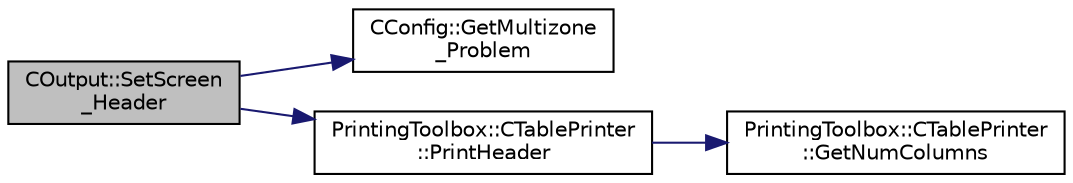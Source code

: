 digraph "COutput::SetScreen_Header"
{
  edge [fontname="Helvetica",fontsize="10",labelfontname="Helvetica",labelfontsize="10"];
  node [fontname="Helvetica",fontsize="10",shape=record];
  rankdir="LR";
  Node1098 [label="COutput::SetScreen\l_Header",height=0.2,width=0.4,color="black", fillcolor="grey75", style="filled", fontcolor="black"];
  Node1098 -> Node1099 [color="midnightblue",fontsize="10",style="solid",fontname="Helvetica"];
  Node1099 [label="CConfig::GetMultizone\l_Problem",height=0.2,width=0.4,color="black", fillcolor="white", style="filled",URL="$class_c_config.html#ad9233b666b21e43c18592925be61cc9b",tooltip="Get whether the simulation we are running is a multizone simulation. "];
  Node1098 -> Node1100 [color="midnightblue",fontsize="10",style="solid",fontname="Helvetica"];
  Node1100 [label="PrintingToolbox::CTablePrinter\l::PrintHeader",height=0.2,width=0.4,color="black", fillcolor="white", style="filled",URL="$class_printing_toolbox_1_1_c_table_printer.html#a475fafce69bdc78e973a2546e6e6be76",tooltip="Print the header. "];
  Node1100 -> Node1101 [color="midnightblue",fontsize="10",style="solid",fontname="Helvetica"];
  Node1101 [label="PrintingToolbox::CTablePrinter\l::GetNumColumns",height=0.2,width=0.4,color="black", fillcolor="white", style="filled",URL="$class_printing_toolbox_1_1_c_table_printer.html#ace0a256a0479f734c338ae3648f28ed3",tooltip="Get number of columns of the table. "];
}
